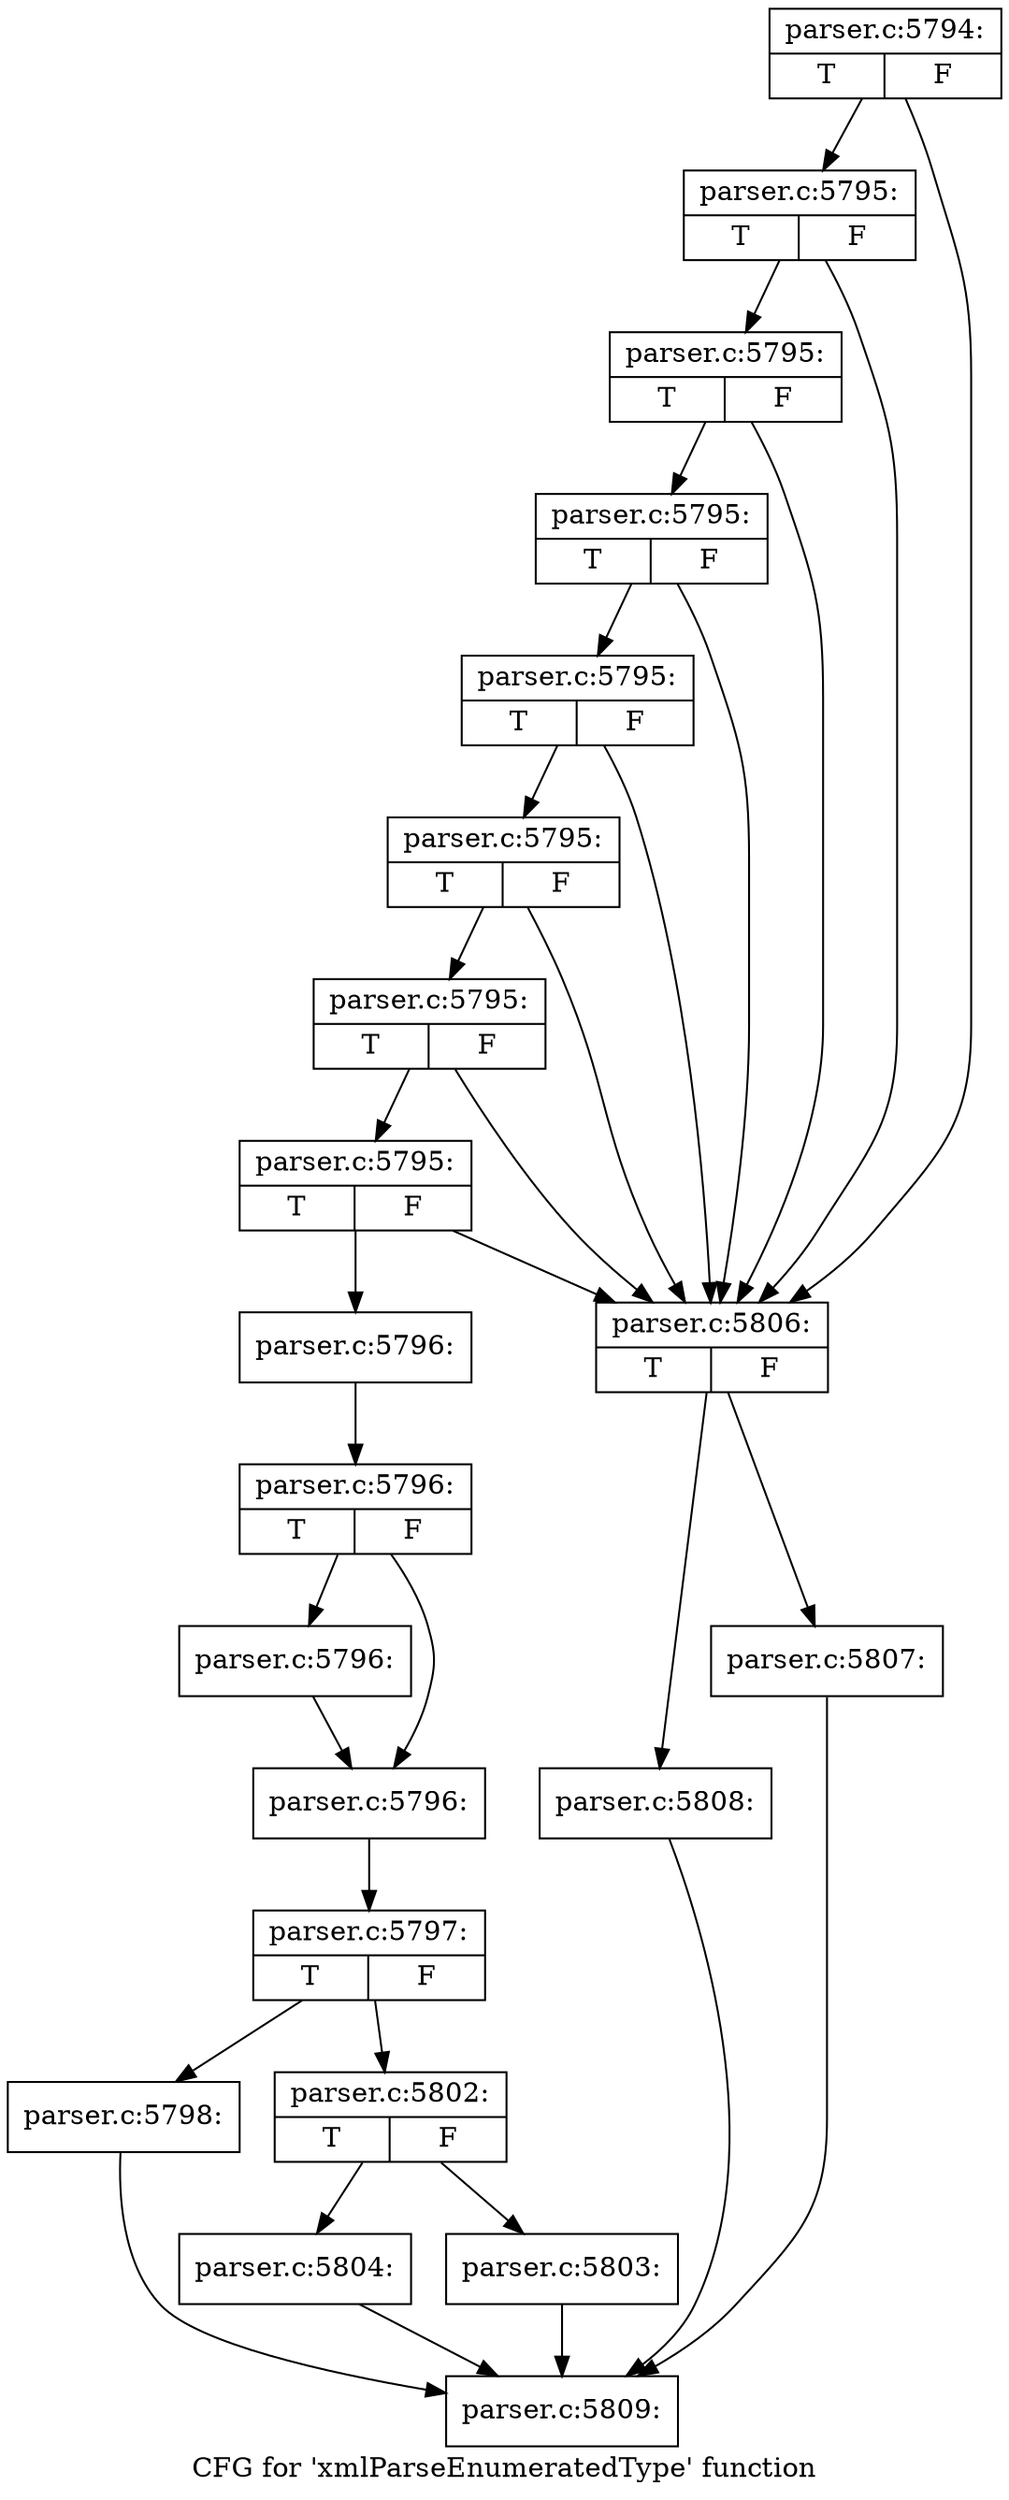 digraph "CFG for 'xmlParseEnumeratedType' function" {
	label="CFG for 'xmlParseEnumeratedType' function";

	Node0x55d73ba55400 [shape=record,label="{parser.c:5794:|{<s0>T|<s1>F}}"];
	Node0x55d73ba55400 -> Node0x55d73ba5a690;
	Node0x55d73ba55400 -> Node0x55d73ba59a10;
	Node0x55d73ba5a690 [shape=record,label="{parser.c:5795:|{<s0>T|<s1>F}}"];
	Node0x55d73ba5a690 -> Node0x55d73ba5a640;
	Node0x55d73ba5a690 -> Node0x55d73ba59a10;
	Node0x55d73ba5a640 [shape=record,label="{parser.c:5795:|{<s0>T|<s1>F}}"];
	Node0x55d73ba5a640 -> Node0x55d73ba5a5f0;
	Node0x55d73ba5a640 -> Node0x55d73ba59a10;
	Node0x55d73ba5a5f0 [shape=record,label="{parser.c:5795:|{<s0>T|<s1>F}}"];
	Node0x55d73ba5a5f0 -> Node0x55d73ba5a5a0;
	Node0x55d73ba5a5f0 -> Node0x55d73ba59a10;
	Node0x55d73ba5a5a0 [shape=record,label="{parser.c:5795:|{<s0>T|<s1>F}}"];
	Node0x55d73ba5a5a0 -> Node0x55d73ba5a550;
	Node0x55d73ba5a5a0 -> Node0x55d73ba59a10;
	Node0x55d73ba5a550 [shape=record,label="{parser.c:5795:|{<s0>T|<s1>F}}"];
	Node0x55d73ba5a550 -> Node0x55d73ba5a500;
	Node0x55d73ba5a550 -> Node0x55d73ba59a10;
	Node0x55d73ba5a500 [shape=record,label="{parser.c:5795:|{<s0>T|<s1>F}}"];
	Node0x55d73ba5a500 -> Node0x55d73ba5a4b0;
	Node0x55d73ba5a500 -> Node0x55d73ba59a10;
	Node0x55d73ba5a4b0 [shape=record,label="{parser.c:5795:|{<s0>T|<s1>F}}"];
	Node0x55d73ba5a4b0 -> Node0x55d73ba4bd00;
	Node0x55d73ba5a4b0 -> Node0x55d73ba59a10;
	Node0x55d73ba4bd00 [shape=record,label="{parser.c:5796:}"];
	Node0x55d73ba4bd00 -> Node0x55d73ba5cb60;
	Node0x55d73ba5cb60 [shape=record,label="{parser.c:5796:|{<s0>T|<s1>F}}"];
	Node0x55d73ba5cb60 -> Node0x55d73ba5d5d0;
	Node0x55d73ba5cb60 -> Node0x55d73ba5d620;
	Node0x55d73ba5d5d0 [shape=record,label="{parser.c:5796:}"];
	Node0x55d73ba5d5d0 -> Node0x55d73ba5d620;
	Node0x55d73ba5d620 [shape=record,label="{parser.c:5796:}"];
	Node0x55d73ba5d620 -> Node0x55d73ba5cac0;
	Node0x55d73ba5cac0 [shape=record,label="{parser.c:5797:|{<s0>T|<s1>F}}"];
	Node0x55d73ba5cac0 -> Node0x55d73ba5cb10;
	Node0x55d73ba5cac0 -> Node0x55d73ba5de90;
	Node0x55d73ba5cb10 [shape=record,label="{parser.c:5798:}"];
	Node0x55d73ba5cb10 -> Node0x55d73ba59b20;
	Node0x55d73ba5de90 [shape=record,label="{parser.c:5802:|{<s0>T|<s1>F}}"];
	Node0x55d73ba5de90 -> Node0x55d73ba5ea40;
	Node0x55d73ba5de90 -> Node0x55d73ba5ea90;
	Node0x55d73ba5ea40 [shape=record,label="{parser.c:5803:}"];
	Node0x55d73ba5ea40 -> Node0x55d73ba59b20;
	Node0x55d73ba5ea90 [shape=record,label="{parser.c:5804:}"];
	Node0x55d73ba5ea90 -> Node0x55d73ba59b20;
	Node0x55d73ba59a10 [shape=record,label="{parser.c:5806:|{<s0>T|<s1>F}}"];
	Node0x55d73ba59a10 -> Node0x55d73ba5f440;
	Node0x55d73ba59a10 -> Node0x55d73ba5f490;
	Node0x55d73ba5f440 [shape=record,label="{parser.c:5807:}"];
	Node0x55d73ba5f440 -> Node0x55d73ba59b20;
	Node0x55d73ba5f490 [shape=record,label="{parser.c:5808:}"];
	Node0x55d73ba5f490 -> Node0x55d73ba59b20;
	Node0x55d73ba59b20 [shape=record,label="{parser.c:5809:}"];
}
